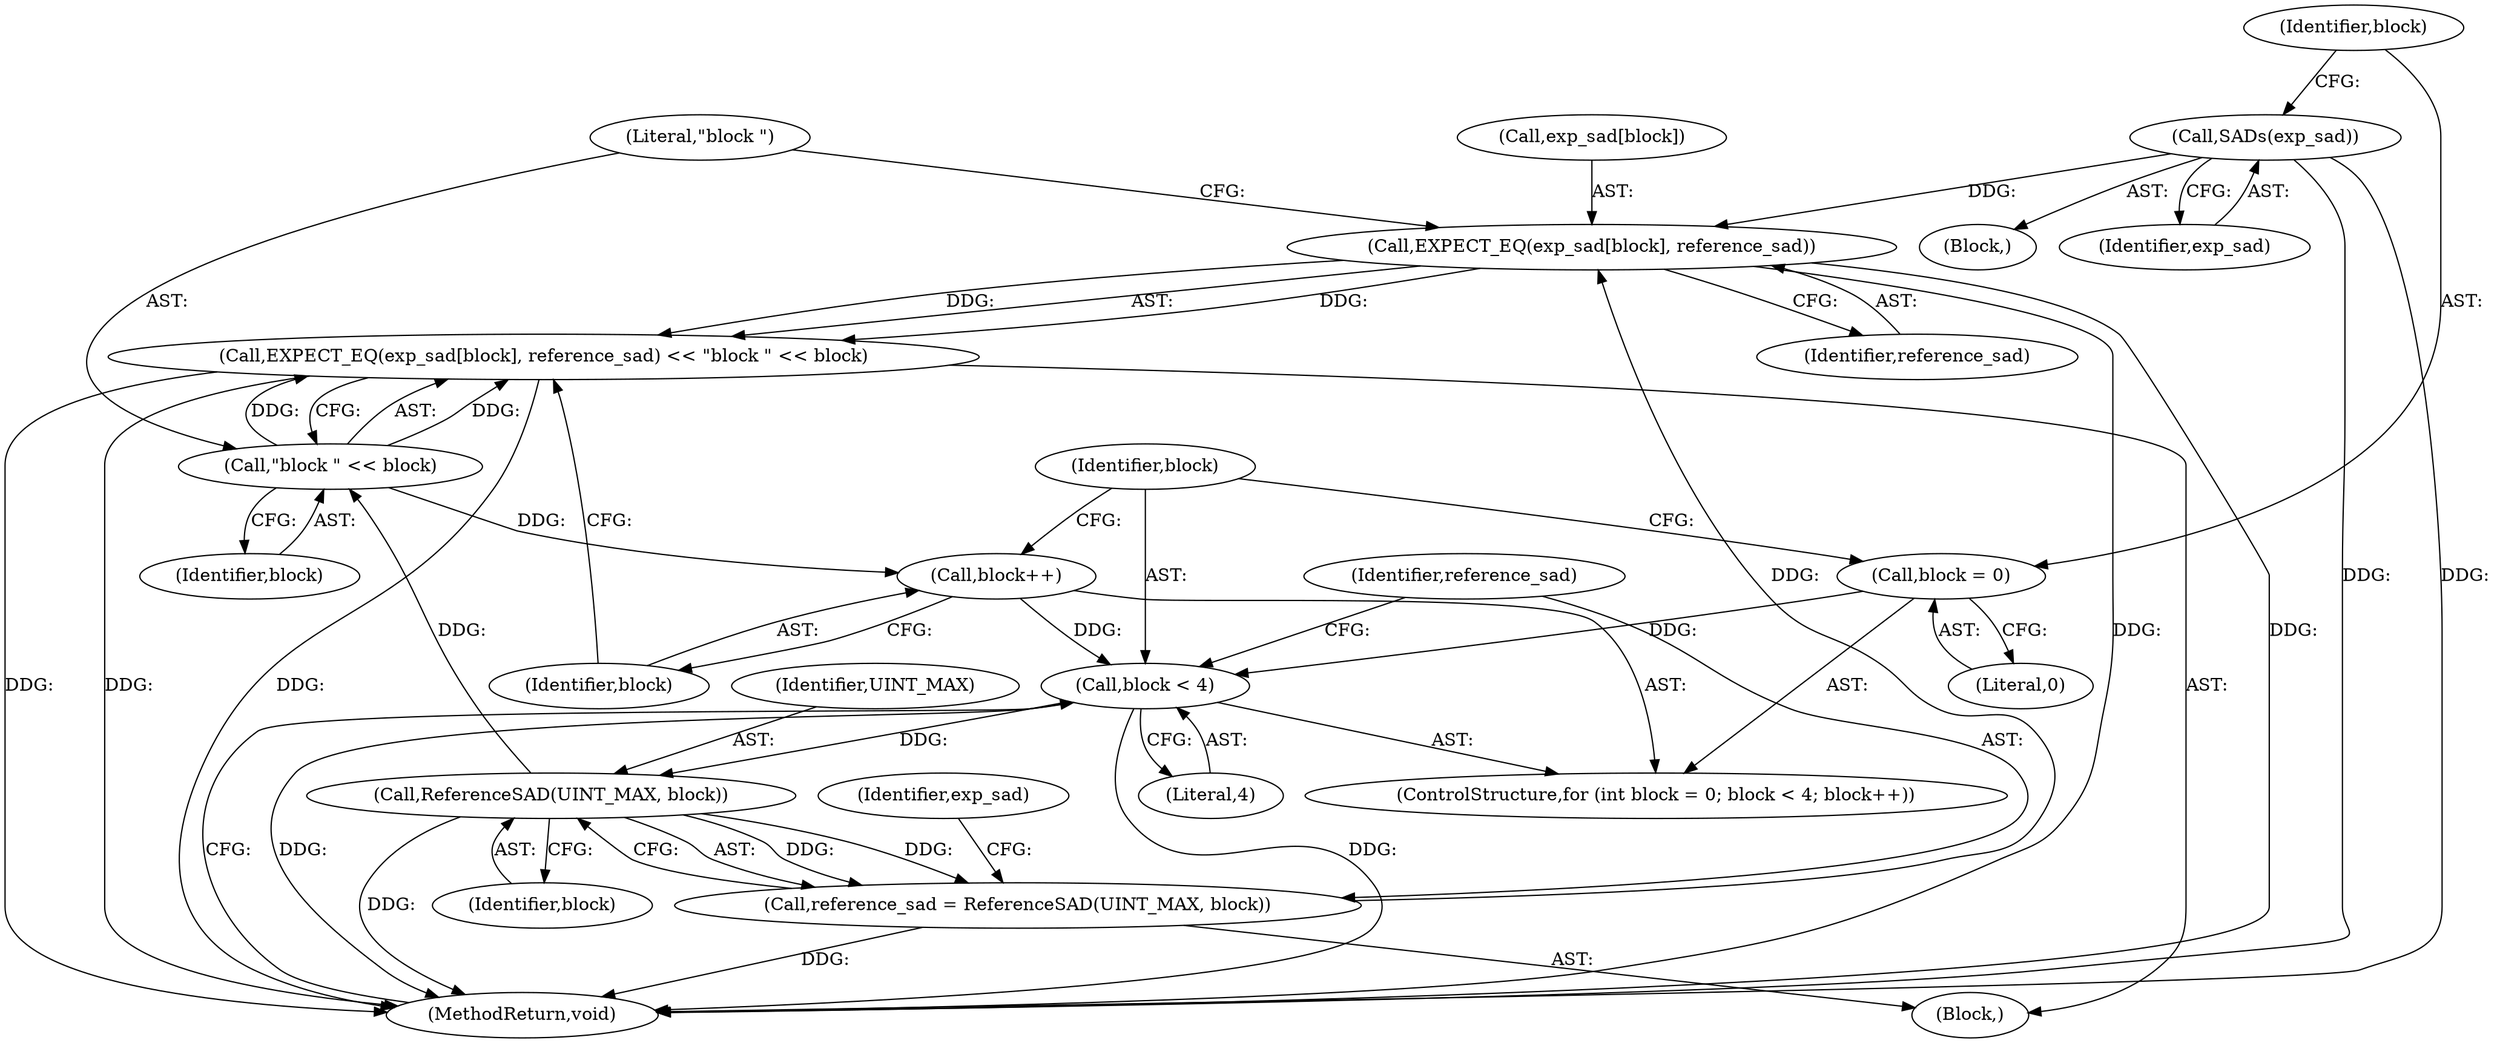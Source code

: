 digraph "1_Android_5a9753fca56f0eeb9f61e342b2fccffc364f9426_94@array" {
"1000123" [label="(Call,EXPECT_EQ(exp_sad[block], reference_sad))"];
"1000104" [label="(Call,SADs(exp_sad))"];
"1000117" [label="(Call,reference_sad = ReferenceSAD(UINT_MAX, block))"];
"1000119" [label="(Call,ReferenceSAD(UINT_MAX, block))"];
"1000111" [label="(Call,block < 4)"];
"1000114" [label="(Call,block++)"];
"1000128" [label="(Call,\"block \" << block)"];
"1000108" [label="(Call,block = 0)"];
"1000122" [label="(Call,EXPECT_EQ(exp_sad[block], reference_sad) << \"block \" << block)"];
"1000101" [label="(Block,)"];
"1000117" [label="(Call,reference_sad = ReferenceSAD(UINT_MAX, block))"];
"1000119" [label="(Call,ReferenceSAD(UINT_MAX, block))"];
"1000105" [label="(Identifier,exp_sad)"];
"1000110" [label="(Literal,0)"];
"1000108" [label="(Call,block = 0)"];
"1000115" [label="(Identifier,block)"];
"1000123" [label="(Call,EXPECT_EQ(exp_sad[block], reference_sad))"];
"1000118" [label="(Identifier,reference_sad)"];
"1000129" [label="(Literal,\"block \")"];
"1000113" [label="(Literal,4)"];
"1000111" [label="(Call,block < 4)"];
"1000106" [label="(ControlStructure,for (int block = 0; block < 4; block++))"];
"1000112" [label="(Identifier,block)"];
"1000131" [label="(MethodReturn,void)"];
"1000122" [label="(Call,EXPECT_EQ(exp_sad[block], reference_sad) << \"block \" << block)"];
"1000104" [label="(Call,SADs(exp_sad))"];
"1000128" [label="(Call,\"block \" << block)"];
"1000125" [label="(Identifier,exp_sad)"];
"1000116" [label="(Block,)"];
"1000120" [label="(Identifier,UINT_MAX)"];
"1000127" [label="(Identifier,reference_sad)"];
"1000114" [label="(Call,block++)"];
"1000130" [label="(Identifier,block)"];
"1000121" [label="(Identifier,block)"];
"1000109" [label="(Identifier,block)"];
"1000124" [label="(Call,exp_sad[block])"];
"1000123" -> "1000122"  [label="AST: "];
"1000123" -> "1000127"  [label="CFG: "];
"1000124" -> "1000123"  [label="AST: "];
"1000127" -> "1000123"  [label="AST: "];
"1000129" -> "1000123"  [label="CFG: "];
"1000123" -> "1000131"  [label="DDG: "];
"1000123" -> "1000131"  [label="DDG: "];
"1000123" -> "1000122"  [label="DDG: "];
"1000123" -> "1000122"  [label="DDG: "];
"1000104" -> "1000123"  [label="DDG: "];
"1000117" -> "1000123"  [label="DDG: "];
"1000104" -> "1000101"  [label="AST: "];
"1000104" -> "1000105"  [label="CFG: "];
"1000105" -> "1000104"  [label="AST: "];
"1000109" -> "1000104"  [label="CFG: "];
"1000104" -> "1000131"  [label="DDG: "];
"1000104" -> "1000131"  [label="DDG: "];
"1000117" -> "1000116"  [label="AST: "];
"1000117" -> "1000119"  [label="CFG: "];
"1000118" -> "1000117"  [label="AST: "];
"1000119" -> "1000117"  [label="AST: "];
"1000125" -> "1000117"  [label="CFG: "];
"1000117" -> "1000131"  [label="DDG: "];
"1000119" -> "1000117"  [label="DDG: "];
"1000119" -> "1000117"  [label="DDG: "];
"1000119" -> "1000121"  [label="CFG: "];
"1000120" -> "1000119"  [label="AST: "];
"1000121" -> "1000119"  [label="AST: "];
"1000119" -> "1000131"  [label="DDG: "];
"1000111" -> "1000119"  [label="DDG: "];
"1000119" -> "1000128"  [label="DDG: "];
"1000111" -> "1000106"  [label="AST: "];
"1000111" -> "1000113"  [label="CFG: "];
"1000112" -> "1000111"  [label="AST: "];
"1000113" -> "1000111"  [label="AST: "];
"1000118" -> "1000111"  [label="CFG: "];
"1000131" -> "1000111"  [label="CFG: "];
"1000111" -> "1000131"  [label="DDG: "];
"1000111" -> "1000131"  [label="DDG: "];
"1000114" -> "1000111"  [label="DDG: "];
"1000108" -> "1000111"  [label="DDG: "];
"1000114" -> "1000106"  [label="AST: "];
"1000114" -> "1000115"  [label="CFG: "];
"1000115" -> "1000114"  [label="AST: "];
"1000112" -> "1000114"  [label="CFG: "];
"1000128" -> "1000114"  [label="DDG: "];
"1000128" -> "1000122"  [label="AST: "];
"1000128" -> "1000130"  [label="CFG: "];
"1000129" -> "1000128"  [label="AST: "];
"1000130" -> "1000128"  [label="AST: "];
"1000122" -> "1000128"  [label="CFG: "];
"1000128" -> "1000122"  [label="DDG: "];
"1000128" -> "1000122"  [label="DDG: "];
"1000108" -> "1000106"  [label="AST: "];
"1000108" -> "1000110"  [label="CFG: "];
"1000109" -> "1000108"  [label="AST: "];
"1000110" -> "1000108"  [label="AST: "];
"1000112" -> "1000108"  [label="CFG: "];
"1000122" -> "1000116"  [label="AST: "];
"1000115" -> "1000122"  [label="CFG: "];
"1000122" -> "1000131"  [label="DDG: "];
"1000122" -> "1000131"  [label="DDG: "];
"1000122" -> "1000131"  [label="DDG: "];
}
